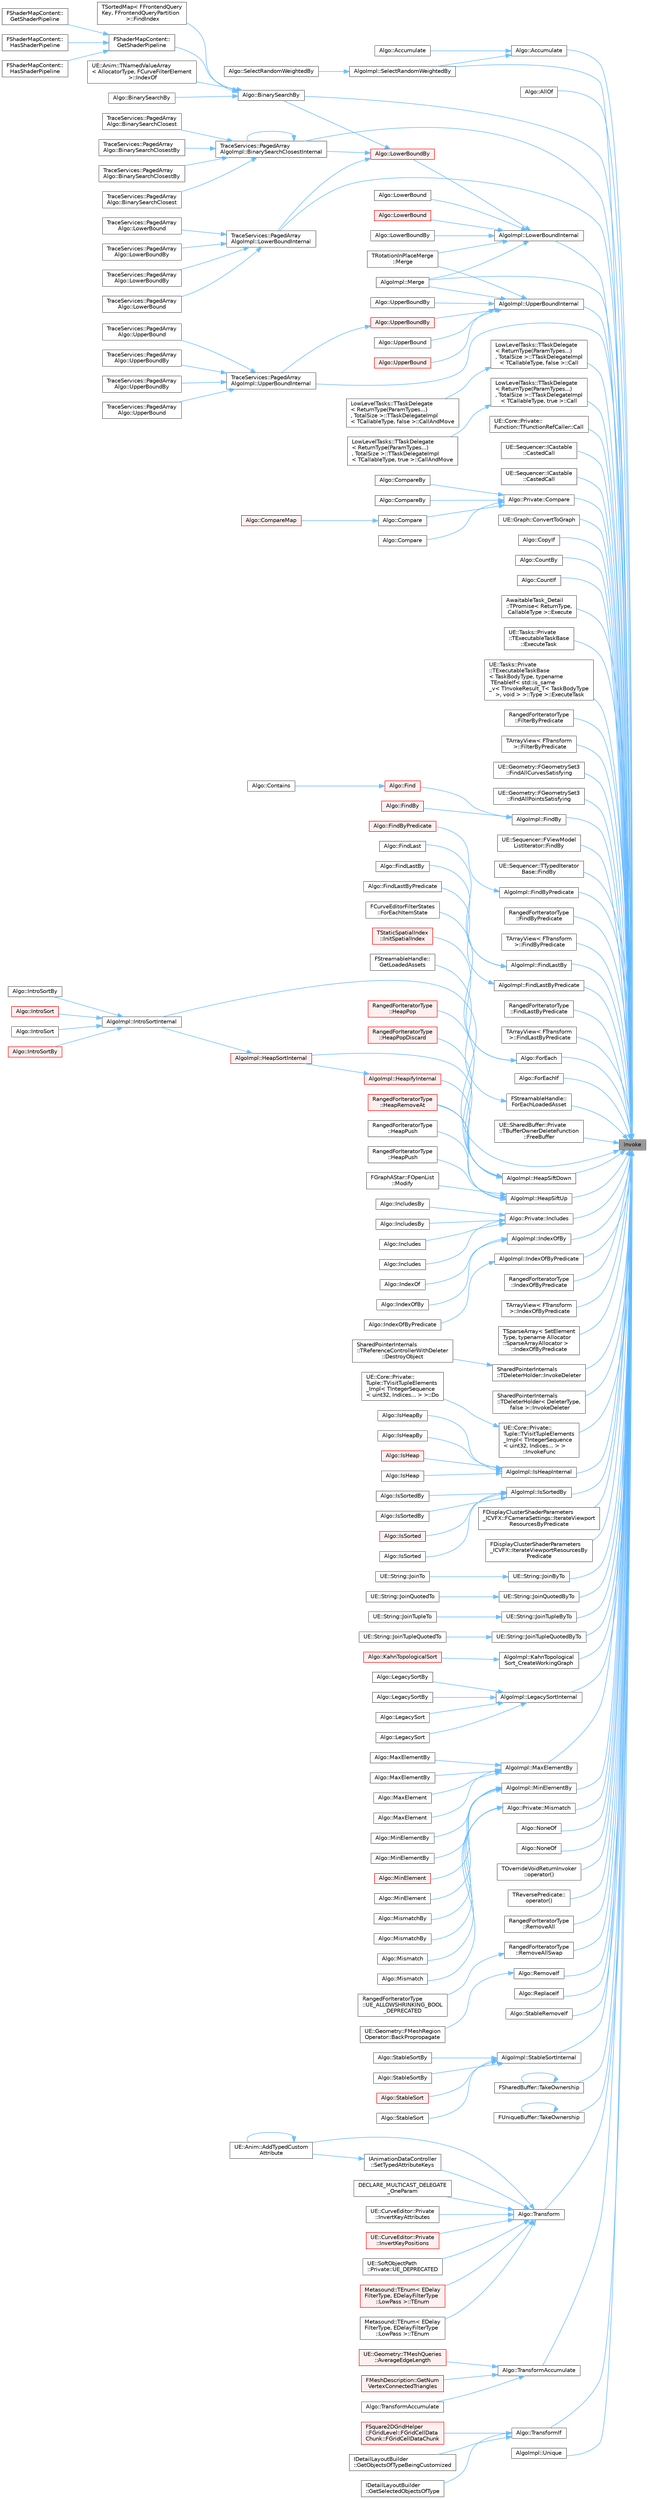 digraph "Invoke"
{
 // INTERACTIVE_SVG=YES
 // LATEX_PDF_SIZE
  bgcolor="transparent";
  edge [fontname=Helvetica,fontsize=10,labelfontname=Helvetica,labelfontsize=10];
  node [fontname=Helvetica,fontsize=10,shape=box,height=0.2,width=0.4];
  rankdir="RL";
  Node1 [id="Node000001",label="Invoke",height=0.2,width=0.4,color="gray40", fillcolor="grey60", style="filled", fontcolor="black",tooltip="Invokes a callable with a set of arguments."];
  Node1 -> Node2 [id="edge1_Node000001_Node000002",dir="back",color="steelblue1",style="solid",tooltip=" "];
  Node2 [id="Node000002",label="Algo::Accumulate",height=0.2,width=0.4,color="grey40", fillcolor="white", style="filled",URL="$db/d33/namespaceAlgo.html#aba7747c878e400042c9bb4a97146b8fc",tooltip="Sums a range by successively applying Op."];
  Node2 -> Node3 [id="edge2_Node000002_Node000003",dir="back",color="steelblue1",style="solid",tooltip=" "];
  Node3 [id="Node000003",label="Algo::Accumulate",height=0.2,width=0.4,color="grey40", fillcolor="white", style="filled",URL="$db/d33/namespaceAlgo.html#afbd6b873ead6124019bed1edae01c422",tooltip="Sums a range."];
  Node2 -> Node4 [id="edge3_Node000002_Node000004",dir="back",color="steelblue1",style="solid",tooltip=" "];
  Node4 [id="Node000004",label="AlgoImpl::SelectRandomWeightedBy",height=0.2,width=0.4,color="grey40", fillcolor="white", style="filled",URL="$db/d64/namespaceAlgoImpl.html#a34ce720cd235ac30ef37145604541f86",tooltip=" "];
  Node4 -> Node5 [id="edge4_Node000004_Node000005",dir="back",color="steelblue1",style="solid",tooltip=" "];
  Node5 [id="Node000005",label="Algo::SelectRandomWeightedBy",height=0.2,width=0.4,color="grey40", fillcolor="white", style="filled",URL="$db/d33/namespaceAlgo.html#a1a86e1a3e2660db7f0d427dc249ecbfb",tooltip="Randomly select an element from a range of elements, weighted by a projection."];
  Node1 -> Node6 [id="edge5_Node000001_Node000006",dir="back",color="steelblue1",style="solid",tooltip=" "];
  Node6 [id="Node000006",label="Algo::AllOf",height=0.2,width=0.4,color="grey40", fillcolor="white", style="filled",URL="$db/d33/namespaceAlgo.html#a3740aa9cfc1eaadeb16c5df07104de7a",tooltip="Checks if every projection of the elements in the range is truthy."];
  Node1 -> Node7 [id="edge6_Node000001_Node000007",dir="back",color="steelblue1",style="solid",tooltip=" "];
  Node7 [id="Node000007",label="Algo::BinarySearchBy",height=0.2,width=0.4,color="grey40", fillcolor="white", style="filled",URL="$db/d33/namespaceAlgo.html#a2b4b579a7270edb17c4deeee671ce3de",tooltip="Returns index to the first found element with projected value matching Value in a range,..."];
  Node7 -> Node8 [id="edge7_Node000007_Node000008",dir="back",color="steelblue1",style="solid",tooltip=" "];
  Node8 [id="Node000008",label="Algo::BinarySearchBy",height=0.2,width=0.4,color="grey40", fillcolor="white", style="filled",URL="$db/d33/namespaceAlgo.html#aff998800975f0841eb161d75450dccb2",tooltip=" "];
  Node7 -> Node9 [id="edge8_Node000007_Node000009",dir="back",color="steelblue1",style="solid",tooltip=" "];
  Node9 [id="Node000009",label="TSortedMap\< FFrontendQuery\lKey, FFrontendQueryPartition\l \>::FindIndex",height=0.2,width=0.4,color="grey40", fillcolor="white", style="filled",URL="$d6/d24/classTSortedMap.html#a2e3498e8b6a6d44db3667ec0ba536e93",tooltip=" "];
  Node7 -> Node10 [id="edge9_Node000007_Node000010",dir="back",color="steelblue1",style="solid",tooltip=" "];
  Node10 [id="Node000010",label="FShaderMapContent::\lGetShaderPipeline",height=0.2,width=0.4,color="grey40", fillcolor="white", style="filled",URL="$db/df8/classFShaderMapContent.html#a1a0517e71ba6fac6d3d425fab335b0c9",tooltip=" "];
  Node10 -> Node11 [id="edge10_Node000010_Node000011",dir="back",color="steelblue1",style="solid",tooltip=" "];
  Node11 [id="Node000011",label="FShaderMapContent::\lGetShaderPipeline",height=0.2,width=0.4,color="grey40", fillcolor="white", style="filled",URL="$db/df8/classFShaderMapContent.html#a0ed2e04336da15752778a2d25fd032cf",tooltip=" "];
  Node10 -> Node12 [id="edge11_Node000010_Node000012",dir="back",color="steelblue1",style="solid",tooltip=" "];
  Node12 [id="Node000012",label="FShaderMapContent::\lHasShaderPipeline",height=0.2,width=0.4,color="grey40", fillcolor="white", style="filled",URL="$db/df8/classFShaderMapContent.html#a39a1af6146a407929e5cf3426489d6fc",tooltip=" "];
  Node10 -> Node13 [id="edge12_Node000010_Node000013",dir="back",color="steelblue1",style="solid",tooltip=" "];
  Node13 [id="Node000013",label="FShaderMapContent::\lHasShaderPipeline",height=0.2,width=0.4,color="grey40", fillcolor="white", style="filled",URL="$db/df8/classFShaderMapContent.html#a1ba8baad65fbce196e9a0efbaaed7791",tooltip=" "];
  Node7 -> Node14 [id="edge13_Node000007_Node000014",dir="back",color="steelblue1",style="solid",tooltip=" "];
  Node14 [id="Node000014",label="UE::Anim::TNamedValueArray\l\< AllocatorType, FCurveFilterElement\l \>::IndexOf",height=0.2,width=0.4,color="grey40", fillcolor="white", style="filled",URL="$d3/d27/structUE_1_1Anim_1_1TNamedValueArray.html#ac89b7fa26857d4f173108f1122c4b839",tooltip=" "];
  Node1 -> Node15 [id="edge14_Node000001_Node000015",dir="back",color="steelblue1",style="solid",tooltip=" "];
  Node15 [id="Node000015",label="TraceServices::PagedArray\lAlgoImpl::BinarySearchClosestInternal",height=0.2,width=0.4,color="grey40", fillcolor="white", style="filled",URL="$da/d92/namespaceTraceServices_1_1PagedArrayAlgoImpl.html#a6e2dfa3c9b4a5dc733b434e65654e85f",tooltip="Performs binary search, resulting in position of the first element with projected value closest to Va..."];
  Node15 -> Node16 [id="edge15_Node000015_Node000016",dir="back",color="steelblue1",style="solid",tooltip=" "];
  Node16 [id="Node000016",label="TraceServices::PagedArray\lAlgo::BinarySearchClosest",height=0.2,width=0.4,color="grey40", fillcolor="white", style="filled",URL="$d4/dd5/namespaceTraceServices_1_1PagedArrayAlgo.html#a82f62f78880a77a9aaf0708c9522de6f",tooltip=" "];
  Node15 -> Node17 [id="edge16_Node000015_Node000017",dir="back",color="steelblue1",style="solid",tooltip=" "];
  Node17 [id="Node000017",label="TraceServices::PagedArray\lAlgo::BinarySearchClosest",height=0.2,width=0.4,color="grey40", fillcolor="white", style="filled",URL="$d4/dd5/namespaceTraceServices_1_1PagedArrayAlgo.html#ad27afc0e63d93ae669c37301a0484a93",tooltip="Performs binary search, resulting in position of the first element closest to Value."];
  Node15 -> Node18 [id="edge17_Node000015_Node000018",dir="back",color="steelblue1",style="solid",tooltip=" "];
  Node18 [id="Node000018",label="TraceServices::PagedArray\lAlgo::BinarySearchClosestBy",height=0.2,width=0.4,color="grey40", fillcolor="white", style="filled",URL="$d4/dd5/namespaceTraceServices_1_1PagedArrayAlgo.html#a5fd847014f5b5c2dcac4aecadf12b703",tooltip=" "];
  Node15 -> Node19 [id="edge18_Node000015_Node000019",dir="back",color="steelblue1",style="solid",tooltip=" "];
  Node19 [id="Node000019",label="TraceServices::PagedArray\lAlgo::BinarySearchClosestBy",height=0.2,width=0.4,color="grey40", fillcolor="white", style="filled",URL="$d4/dd5/namespaceTraceServices_1_1PagedArrayAlgo.html#acf3d792ea93434cbb2c05db2bbeddac4",tooltip="Performs binary search, resulting in position of the first element with projected value closest to Va..."];
  Node15 -> Node15 [id="edge19_Node000015_Node000015",dir="back",color="steelblue1",style="solid",tooltip=" "];
  Node1 -> Node20 [id="edge20_Node000001_Node000020",dir="back",color="steelblue1",style="solid",tooltip=" "];
  Node20 [id="Node000020",label="LowLevelTasks::TTaskDelegate\l\< ReturnType(ParamTypes...)\l, TotalSize \>::TTaskDelegateImpl\l\< TCallableType, false \>::Call",height=0.2,width=0.4,color="grey40", fillcolor="white", style="filled",URL="$d0/da6/structLowLevelTasks_1_1TTaskDelegate_3_01ReturnType_07ParamTypes_8_8_8_08_00_01TotalSize_01_4_1_dccb8c39fbf97ed05862ece8df018c4f.html#ad9826981de4167a1b0a97b3e520f205a",tooltip=" "];
  Node20 -> Node21 [id="edge21_Node000020_Node000021",dir="back",color="steelblue1",style="solid",tooltip=" "];
  Node21 [id="Node000021",label="LowLevelTasks::TTaskDelegate\l\< ReturnType(ParamTypes...)\l, TotalSize \>::TTaskDelegateImpl\l\< TCallableType, false \>::CallAndMove",height=0.2,width=0.4,color="grey40", fillcolor="white", style="filled",URL="$d0/da6/structLowLevelTasks_1_1TTaskDelegate_3_01ReturnType_07ParamTypes_8_8_8_08_00_01TotalSize_01_4_1_dccb8c39fbf97ed05862ece8df018c4f.html#a5874e1b6f639ac9a7ee1650cee9a4bcd",tooltip=" "];
  Node1 -> Node22 [id="edge22_Node000001_Node000022",dir="back",color="steelblue1",style="solid",tooltip=" "];
  Node22 [id="Node000022",label="LowLevelTasks::TTaskDelegate\l\< ReturnType(ParamTypes...)\l, TotalSize \>::TTaskDelegateImpl\l\< TCallableType, true \>::Call",height=0.2,width=0.4,color="grey40", fillcolor="white", style="filled",URL="$df/d95/structLowLevelTasks_1_1TTaskDelegate_3_01ReturnType_07ParamTypes_8_8_8_08_00_01TotalSize_01_4_1_ebfca0ca727d882be72a3faf47657acc.html#ab3e5fcaa2a4754bceeb059004a109f49",tooltip=" "];
  Node22 -> Node23 [id="edge23_Node000022_Node000023",dir="back",color="steelblue1",style="solid",tooltip=" "];
  Node23 [id="Node000023",label="LowLevelTasks::TTaskDelegate\l\< ReturnType(ParamTypes...)\l, TotalSize \>::TTaskDelegateImpl\l\< TCallableType, true \>::CallAndMove",height=0.2,width=0.4,color="grey40", fillcolor="white", style="filled",URL="$df/d95/structLowLevelTasks_1_1TTaskDelegate_3_01ReturnType_07ParamTypes_8_8_8_08_00_01TotalSize_01_4_1_ebfca0ca727d882be72a3faf47657acc.html#afe01465e2a2eb016e3564ad138622137",tooltip=" "];
  Node1 -> Node24 [id="edge24_Node000001_Node000024",dir="back",color="steelblue1",style="solid",tooltip=" "];
  Node24 [id="Node000024",label="UE::Core::Private::\lFunction::TFunctionRefCaller::Call",height=0.2,width=0.4,color="grey40", fillcolor="white", style="filled",URL="$df/d3f/structUE_1_1Core_1_1Private_1_1Function_1_1TFunctionRefCaller.html#afdb9d682ca33b0f1bdba7281a0a03480",tooltip=" "];
  Node1 -> Node25 [id="edge25_Node000001_Node000025",dir="back",color="steelblue1",style="solid",tooltip=" "];
  Node25 [id="Node000025",label="UE::Sequencer::ICastable\l::CastedCall",height=0.2,width=0.4,color="grey40", fillcolor="white", style="filled",URL="$d4/dd7/classUE_1_1Sequencer_1_1ICastable.html#af9d2b07c9e6761183d938371b8ed3b60",tooltip=" "];
  Node1 -> Node26 [id="edge26_Node000001_Node000026",dir="back",color="steelblue1",style="solid",tooltip=" "];
  Node26 [id="Node000026",label="UE::Sequencer::ICastable\l::CastedCall",height=0.2,width=0.4,color="grey40", fillcolor="white", style="filled",URL="$d4/dd7/classUE_1_1Sequencer_1_1ICastable.html#ac5c299997a735e5685591046746338e0",tooltip=" "];
  Node1 -> Node27 [id="edge27_Node000001_Node000027",dir="back",color="steelblue1",style="solid",tooltip=" "];
  Node27 [id="Node000027",label="Algo::Private::Compare",height=0.2,width=0.4,color="grey40", fillcolor="white", style="filled",URL="$d2/db9/namespaceAlgo_1_1Private.html#a9c294c2b9f3bf7cfc134ec82fc1f0098",tooltip=" "];
  Node27 -> Node28 [id="edge28_Node000027_Node000028",dir="back",color="steelblue1",style="solid",tooltip=" "];
  Node28 [id="Node000028",label="Algo::Compare",height=0.2,width=0.4,color="grey40", fillcolor="white", style="filled",URL="$db/d33/namespaceAlgo.html#a9b71b9ac946ddb4f82e2a53c18a50465",tooltip="Compares two contiguous containers using operator== to compare pairs of elements."];
  Node28 -> Node29 [id="edge29_Node000028_Node000029",dir="back",color="steelblue1",style="solid",tooltip=" "];
  Node29 [id="Node000029",label="Algo::CompareMap",height=0.2,width=0.4,color="red", fillcolor="#FFF0F0", style="filled",URL="$db/d33/namespaceAlgo.html#a041e6cd8a91576de58bcd53713a04649",tooltip="Compares two unique-key maps (e.g."];
  Node27 -> Node32 [id="edge30_Node000027_Node000032",dir="back",color="steelblue1",style="solid",tooltip=" "];
  Node32 [id="Node000032",label="Algo::Compare",height=0.2,width=0.4,color="grey40", fillcolor="white", style="filled",URL="$db/d33/namespaceAlgo.html#aa2c335bc817369ba5650dfea490eff76",tooltip="Compares two contiguous containers using a predicate to compare pairs of elements."];
  Node27 -> Node33 [id="edge31_Node000027_Node000033",dir="back",color="steelblue1",style="solid",tooltip=" "];
  Node33 [id="Node000033",label="Algo::CompareBy",height=0.2,width=0.4,color="grey40", fillcolor="white", style="filled",URL="$db/d33/namespaceAlgo.html#a0a90c40d301f32c113200d433fcc8254",tooltip="Compares two contiguous containers using operator== to compare pairs of projected elements."];
  Node27 -> Node34 [id="edge32_Node000027_Node000034",dir="back",color="steelblue1",style="solid",tooltip=" "];
  Node34 [id="Node000034",label="Algo::CompareBy",height=0.2,width=0.4,color="grey40", fillcolor="white", style="filled",URL="$db/d33/namespaceAlgo.html#a1e2d58071486d61639cdbd71612885c3",tooltip="Compares two contiguous containers using a predicate to compare pairs of projected elements."];
  Node1 -> Node35 [id="edge33_Node000001_Node000035",dir="back",color="steelblue1",style="solid",tooltip=" "];
  Node35 [id="Node000035",label="UE::Graph::ConvertToGraph",height=0.2,width=0.4,color="grey40", fillcolor="white", style="filled",URL="$d3/d33/namespaceUE_1_1Graph.html#aa5c899f112dccf29af8f5200170f4661",tooltip="Convert an array of Keys and a function that returns the directed edges from each Key into the Normal..."];
  Node1 -> Node36 [id="edge34_Node000001_Node000036",dir="back",color="steelblue1",style="solid",tooltip=" "];
  Node36 [id="Node000036",label="Algo::CopyIf",height=0.2,width=0.4,color="grey40", fillcolor="white", style="filled",URL="$db/d33/namespaceAlgo.html#a5ede17d3e5f3546dde27be2b9d67f197",tooltip="Conditionally copies a range into a container."];
  Node1 -> Node37 [id="edge35_Node000001_Node000037",dir="back",color="steelblue1",style="solid",tooltip=" "];
  Node37 [id="Node000037",label="Algo::CountBy",height=0.2,width=0.4,color="grey40", fillcolor="white", style="filled",URL="$db/d33/namespaceAlgo.html#a0041b718fb9e7685b001777e86fd812c",tooltip="Counts elements of a range whose projection equals the supplied value."];
  Node1 -> Node38 [id="edge36_Node000001_Node000038",dir="back",color="steelblue1",style="solid",tooltip=" "];
  Node38 [id="Node000038",label="Algo::CountIf",height=0.2,width=0.4,color="grey40", fillcolor="white", style="filled",URL="$db/d33/namespaceAlgo.html#ac4e301629e69648c684d6a8b5cebb5a5",tooltip="Counts elements of a range that match a given predicate."];
  Node1 -> Node39 [id="edge37_Node000001_Node000039",dir="back",color="steelblue1",style="solid",tooltip=" "];
  Node39 [id="Node000039",label="AwaitableTask_Detail\l::TPromise\< ReturnType,\l CallableType \>::Execute",height=0.2,width=0.4,color="grey40", fillcolor="white", style="filled",URL="$d2/d05/classAwaitableTask__Detail_1_1TPromise.html#a188353842b08a63ecab894dc8db15ed4",tooltip=" "];
  Node1 -> Node40 [id="edge38_Node000001_Node000040",dir="back",color="steelblue1",style="solid",tooltip=" "];
  Node40 [id="Node000040",label="UE::Tasks::Private\l::TExecutableTaskBase\l::ExecuteTask",height=0.2,width=0.4,color="grey40", fillcolor="white", style="filled",URL="$da/d2d/classUE_1_1Tasks_1_1Private_1_1TExecutableTaskBase.html#a322bf1e5c5774aa48ff499d0f58254e1",tooltip=" "];
  Node1 -> Node41 [id="edge39_Node000001_Node000041",dir="back",color="steelblue1",style="solid",tooltip=" "];
  Node41 [id="Node000041",label="UE::Tasks::Private\l::TExecutableTaskBase\l\< TaskBodyType, typename\l TEnableIf\< std::is_same\l_v\< TInvokeResult_T\< TaskBodyType\l \>, void \> \>::Type \>::ExecuteTask",height=0.2,width=0.4,color="grey40", fillcolor="white", style="filled",URL="$dc/d2a/classUE_1_1Tasks_1_1Private_1_1TExecutableTaskBase_3_01TaskBodyType_00_01typename_01TEnableIf_3_1189309dbd9979666951ddb6d0840283.html#aca272f196f5717ed4a85175b5c27b79c",tooltip=" "];
  Node1 -> Node42 [id="edge40_Node000001_Node000042",dir="back",color="steelblue1",style="solid",tooltip=" "];
  Node42 [id="Node000042",label="RangedForIteratorType\l::FilterByPredicate",height=0.2,width=0.4,color="grey40", fillcolor="white", style="filled",URL="$d4/d52/classTArray.html#a92113ff5e5b184b4e98a9906d6c4cfb1",tooltip=" "];
  Node1 -> Node43 [id="edge41_Node000001_Node000043",dir="back",color="steelblue1",style="solid",tooltip=" "];
  Node43 [id="Node000043",label="TArrayView\< FTransform\l \>::FilterByPredicate",height=0.2,width=0.4,color="grey40", fillcolor="white", style="filled",URL="$db/d13/classTArrayView.html#a919f11b3fcbc75241faa38632d526c05",tooltip=" "];
  Node1 -> Node44 [id="edge42_Node000001_Node000044",dir="back",color="steelblue1",style="solid",tooltip=" "];
  Node44 [id="Node000044",label="UE::Geometry::FGeometrySet3\l::FindAllCurvesSatisfying",height=0.2,width=0.4,color="grey40", fillcolor="white", style="filled",URL="$db/d1d/classUE_1_1Geometry_1_1FGeometrySet3.html#a2b5258a009b6d067ff1b9f3f6bdb787f",tooltip="Fills CurveIDsOut with IDs of curves that satisfy the given predicate."];
  Node1 -> Node45 [id="edge43_Node000001_Node000045",dir="back",color="steelblue1",style="solid",tooltip=" "];
  Node45 [id="Node000045",label="UE::Geometry::FGeometrySet3\l::FindAllPointsSatisfying",height=0.2,width=0.4,color="grey40", fillcolor="white", style="filled",URL="$db/d1d/classUE_1_1Geometry_1_1FGeometrySet3.html#ae2d7d79898509a318ec692e65dca4657",tooltip="Fills PointIDsOut with point IDs of points that satisfy the given predicate."];
  Node1 -> Node46 [id="edge44_Node000001_Node000046",dir="back",color="steelblue1",style="solid",tooltip=" "];
  Node46 [id="Node000046",label="AlgoImpl::FindBy",height=0.2,width=0.4,color="grey40", fillcolor="white", style="filled",URL="$db/d64/namespaceAlgoImpl.html#a19027fc1b3a8b43c2df49cffb4594db2",tooltip=" "];
  Node46 -> Node47 [id="edge45_Node000046_Node000047",dir="back",color="steelblue1",style="solid",tooltip=" "];
  Node47 [id="Node000047",label="Algo::Find",height=0.2,width=0.4,color="red", fillcolor="#FFF0F0", style="filled",URL="$db/d33/namespaceAlgo.html#aee775e30938bd3fec60683fe7d7dcb57",tooltip="Returns a pointer to the first element in the range which is equal to the given value."];
  Node47 -> Node48 [id="edge46_Node000047_Node000048",dir="back",color="steelblue1",style="solid",tooltip=" "];
  Node48 [id="Node000048",label="Algo::Contains",height=0.2,width=0.4,color="grey40", fillcolor="white", style="filled",URL="$db/d33/namespaceAlgo.html#ab776bcb38619c93497e230c5cae82047",tooltip="Checks if the value exists in the range."];
  Node46 -> Node50 [id="edge47_Node000046_Node000050",dir="back",color="steelblue1",style="solid",tooltip=" "];
  Node50 [id="Node000050",label="Algo::FindBy",height=0.2,width=0.4,color="red", fillcolor="#FFF0F0", style="filled",URL="$db/d33/namespaceAlgo.html#ae170b0e16a3d0714f69b6b1cb6321871",tooltip="Returns a pointer to the first element in the range whose projection is equal to the given value."];
  Node1 -> Node54 [id="edge48_Node000001_Node000054",dir="back",color="steelblue1",style="solid",tooltip=" "];
  Node54 [id="Node000054",label="UE::Sequencer::FViewModel\lListIterator::FindBy",height=0.2,width=0.4,color="grey40", fillcolor="white", style="filled",URL="$d0/d69/structUE_1_1Sequencer_1_1FViewModelListIterator.html#a82ff6e1f4ae941d504a4dbcfdd2d214d",tooltip="Linearly search through this iterator to find a predicate using a projection For example,..."];
  Node1 -> Node55 [id="edge49_Node000001_Node000055",dir="back",color="steelblue1",style="solid",tooltip=" "];
  Node55 [id="Node000055",label="UE::Sequencer::TTypedIterator\lBase::FindBy",height=0.2,width=0.4,color="grey40", fillcolor="white", style="filled",URL="$d1/d36/structUE_1_1Sequencer_1_1TTypedIteratorBase.html#aa3af22851ab70150e7cb46a603de6c0e",tooltip="Linearly search through this iterator to find a predicate using a projection For example: UMovieScene..."];
  Node1 -> Node56 [id="edge50_Node000001_Node000056",dir="back",color="steelblue1",style="solid",tooltip=" "];
  Node56 [id="Node000056",label="AlgoImpl::FindByPredicate",height=0.2,width=0.4,color="grey40", fillcolor="white", style="filled",URL="$db/d64/namespaceAlgoImpl.html#a1f73320d4cb5fc8291b544786e1c5a9f",tooltip=" "];
  Node56 -> Node57 [id="edge51_Node000056_Node000057",dir="back",color="steelblue1",style="solid",tooltip=" "];
  Node57 [id="Node000057",label="Algo::FindByPredicate",height=0.2,width=0.4,color="red", fillcolor="#FFF0F0", style="filled",URL="$db/d33/namespaceAlgo.html#ab9cade1873e50b5687bd6a5b98481773",tooltip="Returns a pointer to the first element in the range which matches the predicate."];
  Node1 -> Node73 [id="edge52_Node000001_Node000073",dir="back",color="steelblue1",style="solid",tooltip=" "];
  Node73 [id="Node000073",label="RangedForIteratorType\l::FindByPredicate",height=0.2,width=0.4,color="grey40", fillcolor="white", style="filled",URL="$d4/d52/classTArray.html#a0d201262462697b062aef820311b496d",tooltip=" "];
  Node1 -> Node74 [id="edge53_Node000001_Node000074",dir="back",color="steelblue1",style="solid",tooltip=" "];
  Node74 [id="Node000074",label="TArrayView\< FTransform\l \>::FindByPredicate",height=0.2,width=0.4,color="grey40", fillcolor="white", style="filled",URL="$db/d13/classTArrayView.html#a972d223c42158f5f19e21c77356d8c36",tooltip=" "];
  Node1 -> Node75 [id="edge54_Node000001_Node000075",dir="back",color="steelblue1",style="solid",tooltip=" "];
  Node75 [id="Node000075",label="AlgoImpl::FindLastBy",height=0.2,width=0.4,color="grey40", fillcolor="white", style="filled",URL="$db/d64/namespaceAlgoImpl.html#a4a8855d68e620c9a8f9c34e1d92f0ed2",tooltip=" "];
  Node75 -> Node76 [id="edge55_Node000075_Node000076",dir="back",color="steelblue1",style="solid",tooltip=" "];
  Node76 [id="Node000076",label="Algo::FindLast",height=0.2,width=0.4,color="grey40", fillcolor="white", style="filled",URL="$db/d33/namespaceAlgo.html#a5ef66de94d675b3a611fbc19c9a5ce74",tooltip="Returns a pointer to the last element in the range which is equal to the given value."];
  Node75 -> Node77 [id="edge56_Node000075_Node000077",dir="back",color="steelblue1",style="solid",tooltip=" "];
  Node77 [id="Node000077",label="Algo::FindLastBy",height=0.2,width=0.4,color="grey40", fillcolor="white", style="filled",URL="$db/d33/namespaceAlgo.html#afc742f67d83c4ab2f02c178787e5395d",tooltip="Returns a pointer to the last element in the range whose projection is equal to the given value."];
  Node1 -> Node78 [id="edge57_Node000001_Node000078",dir="back",color="steelblue1",style="solid",tooltip=" "];
  Node78 [id="Node000078",label="AlgoImpl::FindLastByPredicate",height=0.2,width=0.4,color="grey40", fillcolor="white", style="filled",URL="$db/d64/namespaceAlgoImpl.html#af342afde211516d34b9a18259340a9fa",tooltip=" "];
  Node78 -> Node79 [id="edge58_Node000078_Node000079",dir="back",color="steelblue1",style="solid",tooltip=" "];
  Node79 [id="Node000079",label="Algo::FindLastByPredicate",height=0.2,width=0.4,color="grey40", fillcolor="white", style="filled",URL="$db/d33/namespaceAlgo.html#a4a5a16a7516adff87cd7a56e2dac4c5a",tooltip="Returns a pointer to the last element in the range which matches the predicate."];
  Node1 -> Node80 [id="edge59_Node000001_Node000080",dir="back",color="steelblue1",style="solid",tooltip=" "];
  Node80 [id="Node000080",label="RangedForIteratorType\l::FindLastByPredicate",height=0.2,width=0.4,color="grey40", fillcolor="white", style="filled",URL="$d4/d52/classTArray.html#a7b82e6de49c85e8d7aafe0c33e0259db",tooltip=" "];
  Node1 -> Node81 [id="edge60_Node000001_Node000081",dir="back",color="steelblue1",style="solid",tooltip=" "];
  Node81 [id="Node000081",label="TArrayView\< FTransform\l \>::FindLastByPredicate",height=0.2,width=0.4,color="grey40", fillcolor="white", style="filled",URL="$db/d13/classTArrayView.html#a889daeab677f1a16be6c0ef640aa4b8b",tooltip=" "];
  Node1 -> Node82 [id="edge61_Node000001_Node000082",dir="back",color="steelblue1",style="solid",tooltip=" "];
  Node82 [id="Node000082",label="Algo::ForEach",height=0.2,width=0.4,color="grey40", fillcolor="white", style="filled",URL="$db/d33/namespaceAlgo.html#a9bb5835ffd9874906516313ad14d424a",tooltip="Invokes a callable to each element in a range."];
  Node82 -> Node83 [id="edge62_Node000082_Node000083",dir="back",color="steelblue1",style="solid",tooltip=" "];
  Node83 [id="Node000083",label="FCurveEditorFilterStates\l::ForEachItemState",height=0.2,width=0.4,color="grey40", fillcolor="white", style="filled",URL="$da/d67/structFCurveEditorFilterStates.html#aacd2d183a423d0879f7358e96c5f7300",tooltip=" "];
  Node82 -> Node84 [id="edge63_Node000082_Node000084",dir="back",color="steelblue1",style="solid",tooltip=" "];
  Node84 [id="Node000084",label="TStaticSpatialIndex\l::InitSpatialIndex",height=0.2,width=0.4,color="red", fillcolor="#FFF0F0", style="filled",URL="$dc/dcc/classTStaticSpatialIndex.html#a94c5ed0a7cd7caa825f22a5697e5b8cd",tooltip=" "];
  Node1 -> Node87 [id="edge64_Node000001_Node000087",dir="back",color="steelblue1",style="solid",tooltip=" "];
  Node87 [id="Node000087",label="Algo::ForEachIf",height=0.2,width=0.4,color="grey40", fillcolor="white", style="filled",URL="$db/d33/namespaceAlgo.html#aba3ee0492f4bf57c6ecde063e7e399e3",tooltip="Conditionally invokes a callable to each element in a range."];
  Node1 -> Node88 [id="edge65_Node000001_Node000088",dir="back",color="steelblue1",style="solid",tooltip=" "];
  Node88 [id="Node000088",label="FStreamableHandle::\lForEachLoadedAsset",height=0.2,width=0.4,color="grey40", fillcolor="white", style="filled",URL="$df/d25/structFStreamableHandle.html#ac4557b01845d6230a44ad4a716e2172c",tooltip="Invokes a callable for each loaded asset if load has succeeded."];
  Node88 -> Node89 [id="edge66_Node000088_Node000089",dir="back",color="steelblue1",style="solid",tooltip=" "];
  Node89 [id="Node000089",label="FStreamableHandle::\lGetLoadedAssets",height=0.2,width=0.4,color="grey40", fillcolor="white", style="filled",URL="$df/d25/structFStreamableHandle.html#a18b8e2a82693a970aedbe767d15c504f",tooltip="Templated version of above."];
  Node1 -> Node90 [id="edge67_Node000001_Node000090",dir="back",color="steelblue1",style="solid",tooltip=" "];
  Node90 [id="Node000090",label="UE::SharedBuffer::Private\l::TBufferOwnerDeleteFunction\l::FreeBuffer",height=0.2,width=0.4,color="grey40", fillcolor="white", style="filled",URL="$d1/d7c/classUE_1_1SharedBuffer_1_1Private_1_1TBufferOwnerDeleteFunction.html#a57a7009e5dc6897397daf58fe0adbf28",tooltip="Free the buffer and any associated resources."];
  Node1 -> Node91 [id="edge68_Node000001_Node000091",dir="back",color="steelblue1",style="solid",tooltip=" "];
  Node91 [id="Node000091",label="AlgoImpl::HeapSiftDown",height=0.2,width=0.4,color="grey40", fillcolor="white", style="filled",URL="$db/d64/namespaceAlgoImpl.html#a6bf0cdc3ca5b35c9c9e7fecf1b21a172",tooltip="Fixes a possible violation of order property between node at Index and a child."];
  Node91 -> Node92 [id="edge69_Node000091_Node000092",dir="back",color="steelblue1",style="solid",tooltip=" "];
  Node92 [id="Node000092",label="AlgoImpl::HeapifyInternal",height=0.2,width=0.4,color="red", fillcolor="#FFF0F0", style="filled",URL="$db/d64/namespaceAlgoImpl.html#a960c5a72540b4f45e04d44506a84ae96",tooltip="Builds an implicit min-heap from a range of elements."];
  Node92 -> Node98 [id="edge70_Node000092_Node000098",dir="back",color="steelblue1",style="solid",tooltip=" "];
  Node98 [id="Node000098",label="AlgoImpl::HeapSortInternal",height=0.2,width=0.4,color="red", fillcolor="#FFF0F0", style="filled",URL="$db/d64/namespaceAlgoImpl.html#a1d24992f3a40bf59b873d3bdc393f000",tooltip="Performs heap sort on the elements."];
  Node98 -> Node104 [id="edge71_Node000098_Node000104",dir="back",color="steelblue1",style="solid",tooltip=" "];
  Node104 [id="Node000104",label="AlgoImpl::IntroSortInternal",height=0.2,width=0.4,color="grey40", fillcolor="white", style="filled",URL="$db/d64/namespaceAlgoImpl.html#a37a7c4165e1e25bf8c45acab3742c8a8",tooltip="Implementation of an introspective sort."];
  Node104 -> Node105 [id="edge72_Node000104_Node000105",dir="back",color="steelblue1",style="solid",tooltip=" "];
  Node105 [id="Node000105",label="Algo::IntroSort",height=0.2,width=0.4,color="red", fillcolor="#FFF0F0", style="filled",URL="$db/d33/namespaceAlgo.html#a27aaa838c8983478b9802e6c6f85c6f4",tooltip="Sort a range of elements using its operator<."];
  Node104 -> Node134 [id="edge73_Node000104_Node000134",dir="back",color="steelblue1",style="solid",tooltip=" "];
  Node134 [id="Node000134",label="Algo::IntroSort",height=0.2,width=0.4,color="grey40", fillcolor="white", style="filled",URL="$db/d33/namespaceAlgo.html#a905db3a41872ae98ec813cb819a3a210",tooltip="Sort a range of elements using a user-defined predicate class."];
  Node104 -> Node135 [id="edge74_Node000104_Node000135",dir="back",color="steelblue1",style="solid",tooltip=" "];
  Node135 [id="Node000135",label="Algo::IntroSortBy",height=0.2,width=0.4,color="red", fillcolor="#FFF0F0", style="filled",URL="$db/d33/namespaceAlgo.html#a6eeb11f313797fe5245bd326870c9a36",tooltip="Sort a range of elements by a projection using the projection's operator<."];
  Node104 -> Node141 [id="edge75_Node000104_Node000141",dir="back",color="steelblue1",style="solid",tooltip=" "];
  Node141 [id="Node000141",label="Algo::IntroSortBy",height=0.2,width=0.4,color="grey40", fillcolor="white", style="filled",URL="$db/d33/namespaceAlgo.html#ac84f85fbf92e684cef727fea89e31f51",tooltip="Sort a range of elements by a projection using a user-defined predicate class."];
  Node91 -> Node142 [id="edge76_Node000091_Node000142",dir="back",color="steelblue1",style="solid",tooltip=" "];
  Node142 [id="Node000142",label="RangedForIteratorType\l::HeapPop",height=0.2,width=0.4,color="red", fillcolor="#FFF0F0", style="filled",URL="$d4/d52/classTArray.html#ac828ae3bc655caef45879d58f1ebd58d",tooltip=" "];
  Node91 -> Node144 [id="edge77_Node000091_Node000144",dir="back",color="steelblue1",style="solid",tooltip=" "];
  Node144 [id="Node000144",label="RangedForIteratorType\l::HeapPopDiscard",height=0.2,width=0.4,color="red", fillcolor="#FFF0F0", style="filled",URL="$d4/d52/classTArray.html#a251e23a7df42ba6a15bef79ddaa37188",tooltip=" "];
  Node91 -> Node147 [id="edge78_Node000091_Node000147",dir="back",color="steelblue1",style="solid",tooltip=" "];
  Node147 [id="Node000147",label="RangedForIteratorType\l::HeapRemoveAt",height=0.2,width=0.4,color="red", fillcolor="#FFF0F0", style="filled",URL="$d4/d52/classTArray.html#a03241fc1629fc60c80c6ad90c5e267a3",tooltip=" "];
  Node91 -> Node98 [id="edge79_Node000091_Node000098",dir="back",color="steelblue1",style="solid",tooltip=" "];
  Node1 -> Node150 [id="edge80_Node000001_Node000150",dir="back",color="steelblue1",style="solid",tooltip=" "];
  Node150 [id="Node000150",label="AlgoImpl::HeapSiftUp",height=0.2,width=0.4,color="grey40", fillcolor="white", style="filled",URL="$db/d64/namespaceAlgoImpl.html#a7c49c6f68b45985f484a9676738e3647",tooltip="Fixes a possible violation of order property between node at NodeIndex and a parent."];
  Node150 -> Node151 [id="edge81_Node000150_Node000151",dir="back",color="steelblue1",style="solid",tooltip=" "];
  Node151 [id="Node000151",label="RangedForIteratorType\l::HeapPush",height=0.2,width=0.4,color="grey40", fillcolor="white", style="filled",URL="$d4/d52/classTArray.html#aed743021035b4e34ea80b157c1478fb7",tooltip=" "];
  Node150 -> Node152 [id="edge82_Node000150_Node000152",dir="back",color="steelblue1",style="solid",tooltip=" "];
  Node152 [id="Node000152",label="RangedForIteratorType\l::HeapPush",height=0.2,width=0.4,color="grey40", fillcolor="white", style="filled",URL="$d4/d52/classTArray.html#a3680e1b85734fb4c979dba8c01c24fd8",tooltip=" "];
  Node150 -> Node147 [id="edge83_Node000150_Node000147",dir="back",color="steelblue1",style="solid",tooltip=" "];
  Node150 -> Node153 [id="edge84_Node000150_Node000153",dir="back",color="steelblue1",style="solid",tooltip=" "];
  Node153 [id="Node000153",label="FGraphAStar::FOpenList\l::Modify",height=0.2,width=0.4,color="grey40", fillcolor="white", style="filled",URL="$d0/dfc/structFGraphAStar_1_1FOpenList.html#ad4d6f922c897c2eeffdfb77227590af6",tooltip=" "];
  Node1 -> Node154 [id="edge85_Node000001_Node000154",dir="back",color="steelblue1",style="solid",tooltip=" "];
  Node154 [id="Node000154",label="Algo::Private::Includes",height=0.2,width=0.4,color="grey40", fillcolor="white", style="filled",URL="$d2/db9/namespaceAlgo_1_1Private.html#a2d3105ebe12902df6b6ac2bd05f409d0",tooltip=" "];
  Node154 -> Node155 [id="edge86_Node000154_Node000155",dir="back",color="steelblue1",style="solid",tooltip=" "];
  Node155 [id="Node000155",label="Algo::Includes",height=0.2,width=0.4,color="grey40", fillcolor="white", style="filled",URL="$db/d33/namespaceAlgo.html#adeb7560fb2406bbc2ea3ec796ff9e689",tooltip="Checks if one sorted contiguous container is a subsequence of another sorted contiguous container by ..."];
  Node154 -> Node156 [id="edge87_Node000154_Node000156",dir="back",color="steelblue1",style="solid",tooltip=" "];
  Node156 [id="Node000156",label="Algo::Includes",height=0.2,width=0.4,color="grey40", fillcolor="white", style="filled",URL="$db/d33/namespaceAlgo.html#a51d63ff8a3b3cfcb80ff592d46443181",tooltip="Checks if one sorted contiguous container is a subsequence of another sorted contiguous container by ..."];
  Node154 -> Node157 [id="edge88_Node000154_Node000157",dir="back",color="steelblue1",style="solid",tooltip=" "];
  Node157 [id="Node000157",label="Algo::IncludesBy",height=0.2,width=0.4,color="grey40", fillcolor="white", style="filled",URL="$db/d33/namespaceAlgo.html#a9651a46803afd06e163b3143004276e6",tooltip="Checks if one sorted contiguous container is a subsequence of another sorted contiguous container by ..."];
  Node154 -> Node158 [id="edge89_Node000154_Node000158",dir="back",color="steelblue1",style="solid",tooltip=" "];
  Node158 [id="Node000158",label="Algo::IncludesBy",height=0.2,width=0.4,color="grey40", fillcolor="white", style="filled",URL="$db/d33/namespaceAlgo.html#a7a7fe293f8f519993077355b06b02e25",tooltip="Checks if one sorted contiguous container is a subsequence of another sorted contiguous container by ..."];
  Node1 -> Node159 [id="edge90_Node000001_Node000159",dir="back",color="steelblue1",style="solid",tooltip=" "];
  Node159 [id="Node000159",label="AlgoImpl::IndexOfBy",height=0.2,width=0.4,color="grey40", fillcolor="white", style="filled",URL="$db/d64/namespaceAlgoImpl.html#a4faad64667ab7e647166a172fd15ed91",tooltip=" "];
  Node159 -> Node160 [id="edge91_Node000159_Node000160",dir="back",color="steelblue1",style="solid",tooltip=" "];
  Node160 [id="Node000160",label="Algo::IndexOf",height=0.2,width=0.4,color="grey40", fillcolor="white", style="filled",URL="$db/d33/namespaceAlgo.html#a8fbf553e8776d46305fce5c9f2a1a7dc",tooltip="Returns the index of the first element in the range which is equal to the given value."];
  Node159 -> Node161 [id="edge92_Node000159_Node000161",dir="back",color="steelblue1",style="solid",tooltip=" "];
  Node161 [id="Node000161",label="Algo::IndexOfBy",height=0.2,width=0.4,color="grey40", fillcolor="white", style="filled",URL="$db/d33/namespaceAlgo.html#a4dc7aad7d901b9c7981d98400013102d",tooltip="Returns the index of the first element in the range whose projection is equal to the given value."];
  Node1 -> Node162 [id="edge93_Node000001_Node000162",dir="back",color="steelblue1",style="solid",tooltip=" "];
  Node162 [id="Node000162",label="AlgoImpl::IndexOfByPredicate",height=0.2,width=0.4,color="grey40", fillcolor="white", style="filled",URL="$db/d64/namespaceAlgoImpl.html#a790f9712e739ee6afe12841b290f65ad",tooltip=" "];
  Node162 -> Node163 [id="edge94_Node000162_Node000163",dir="back",color="steelblue1",style="solid",tooltip=" "];
  Node163 [id="Node000163",label="Algo::IndexOfByPredicate",height=0.2,width=0.4,color="grey40", fillcolor="white", style="filled",URL="$db/d33/namespaceAlgo.html#a31fbced009f448d63a05ea06139fdc59",tooltip="Returns the index of the first element in the range which matches the predicate."];
  Node1 -> Node164 [id="edge95_Node000001_Node000164",dir="back",color="steelblue1",style="solid",tooltip=" "];
  Node164 [id="Node000164",label="RangedForIteratorType\l::IndexOfByPredicate",height=0.2,width=0.4,color="grey40", fillcolor="white", style="filled",URL="$d4/d52/classTArray.html#aaa448a6ec242e1dc4ca9e38c0ba1a400",tooltip=" "];
  Node1 -> Node165 [id="edge96_Node000001_Node000165",dir="back",color="steelblue1",style="solid",tooltip=" "];
  Node165 [id="Node000165",label="TArrayView\< FTransform\l \>::IndexOfByPredicate",height=0.2,width=0.4,color="grey40", fillcolor="white", style="filled",URL="$db/d13/classTArrayView.html#ad186a824b3bc389f46614169c7517d7c",tooltip=" "];
  Node1 -> Node166 [id="edge97_Node000001_Node000166",dir="back",color="steelblue1",style="solid",tooltip=" "];
  Node166 [id="Node000166",label="TSparseArray\< SetElement\lType, typename Allocator\l::SparseArrayAllocator \>\l::IndexOfByPredicate",height=0.2,width=0.4,color="grey40", fillcolor="white", style="filled",URL="$d0/db8/classTSparseArray.html#ab6e37b90d1a4b9f3489ceec0bec3d47f",tooltip=" "];
  Node1 -> Node104 [id="edge98_Node000001_Node000104",dir="back",color="steelblue1",style="solid",tooltip=" "];
  Node1 -> Node167 [id="edge99_Node000001_Node000167",dir="back",color="steelblue1",style="solid",tooltip=" "];
  Node167 [id="Node000167",label="SharedPointerInternals\l::TDeleterHolder::InvokeDeleter",height=0.2,width=0.4,color="grey40", fillcolor="white", style="filled",URL="$d7/d4b/structSharedPointerInternals_1_1TDeleterHolder.html#a91227ba665f3bde4e96414fc87e76b5e",tooltip=" "];
  Node167 -> Node168 [id="edge100_Node000167_Node000168",dir="back",color="steelblue1",style="solid",tooltip=" "];
  Node168 [id="Node000168",label="SharedPointerInternals\l::TReferenceControllerWithDeleter\l::DestroyObject",height=0.2,width=0.4,color="grey40", fillcolor="white", style="filled",URL="$d9/d56/classSharedPointerInternals_1_1TReferenceControllerWithDeleter.html#a471c89f740dc72f8135b8c52b97d29ef",tooltip="Destroys the object associated with this reference counter."];
  Node1 -> Node169 [id="edge101_Node000001_Node000169",dir="back",color="steelblue1",style="solid",tooltip=" "];
  Node169 [id="Node000169",label="SharedPointerInternals\l::TDeleterHolder\< DeleterType,\l false \>::InvokeDeleter",height=0.2,width=0.4,color="grey40", fillcolor="white", style="filled",URL="$d7/da9/structSharedPointerInternals_1_1TDeleterHolder_3_01DeleterType_00_01false_01_4.html#a30aaae55423cfd62944f21aa1cb41950",tooltip=" "];
  Node1 -> Node170 [id="edge102_Node000001_Node000170",dir="back",color="steelblue1",style="solid",tooltip=" "];
  Node170 [id="Node000170",label="UE::Core::Private::\lTuple::TVisitTupleElements\l_Impl\< TIntegerSequence\l\< uint32, Indices... \> \>\l::InvokeFunc",height=0.2,width=0.4,color="grey40", fillcolor="white", style="filled",URL="$d3/d4b/structUE_1_1Core_1_1Private_1_1Tuple_1_1TVisitTupleElements__Impl_3_01TIntegerSequence_3_01uint32_00_01Indices_8_8_8_01_4_01_4.html#aed88fd302a4f8a20feecefd682634c9a",tooltip=" "];
  Node170 -> Node171 [id="edge103_Node000170_Node000171",dir="back",color="steelblue1",style="solid",tooltip=" "];
  Node171 [id="Node000171",label="UE::Core::Private::\lTuple::TVisitTupleElements\l_Impl\< TIntegerSequence\l\< uint32, Indices... \> \>::Do",height=0.2,width=0.4,color="grey40", fillcolor="white", style="filled",URL="$d3/d4b/structUE_1_1Core_1_1Private_1_1Tuple_1_1TVisitTupleElements__Impl_3_01TIntegerSequence_3_01uint32_00_01Indices_8_8_8_01_4_01_4.html#a1fa68060d4bd5ecd5aa82c274cdc18df",tooltip=" "];
  Node1 -> Node172 [id="edge104_Node000001_Node000172",dir="back",color="steelblue1",style="solid",tooltip=" "];
  Node172 [id="Node000172",label="AlgoImpl::IsHeapInternal",height=0.2,width=0.4,color="grey40", fillcolor="white", style="filled",URL="$db/d64/namespaceAlgoImpl.html#a1bca6a09eee0eaf2539109863287852f",tooltip="Verifies that the range is a min-heap (parent <= child) This is the internal function used by IsHeap ..."];
  Node172 -> Node173 [id="edge105_Node000172_Node000173",dir="back",color="steelblue1",style="solid",tooltip=" "];
  Node173 [id="Node000173",label="Algo::IsHeap",height=0.2,width=0.4,color="red", fillcolor="#FFF0F0", style="filled",URL="$db/d33/namespaceAlgo.html#a13bf91408fe77cd41c942fe21e8ff23a",tooltip="Verifies that the range is a min-heap (parent <= child)."];
  Node172 -> Node175 [id="edge106_Node000172_Node000175",dir="back",color="steelblue1",style="solid",tooltip=" "];
  Node175 [id="Node000175",label="Algo::IsHeap",height=0.2,width=0.4,color="grey40", fillcolor="white", style="filled",URL="$db/d33/namespaceAlgo.html#afbe609176a9342d379c86044a4bfcb86",tooltip="Verifies that the range is a min-heap (parent <= child)"];
  Node172 -> Node176 [id="edge107_Node000172_Node000176",dir="back",color="steelblue1",style="solid",tooltip=" "];
  Node176 [id="Node000176",label="Algo::IsHeapBy",height=0.2,width=0.4,color="grey40", fillcolor="white", style="filled",URL="$db/d33/namespaceAlgo.html#a6277a0e3694e1f3cb1e9ba06bc84e7af",tooltip="Verifies that the range is a min-heap (parent <= child)."];
  Node172 -> Node177 [id="edge108_Node000172_Node000177",dir="back",color="steelblue1",style="solid",tooltip=" "];
  Node177 [id="Node000177",label="Algo::IsHeapBy",height=0.2,width=0.4,color="grey40", fillcolor="white", style="filled",URL="$db/d33/namespaceAlgo.html#a08cb1e67e65fdf1aaae69f104509b44e",tooltip="Verifies that the range is a min-heap (parent <= child)"];
  Node1 -> Node178 [id="edge109_Node000001_Node000178",dir="back",color="steelblue1",style="solid",tooltip=" "];
  Node178 [id="Node000178",label="AlgoImpl::IsSortedBy",height=0.2,width=0.4,color="grey40", fillcolor="white", style="filled",URL="$db/d64/namespaceAlgoImpl.html#aeecfc0a54ac3dcb7edad28233d9de5cb",tooltip=" "];
  Node178 -> Node179 [id="edge110_Node000178_Node000179",dir="back",color="steelblue1",style="solid",tooltip=" "];
  Node179 [id="Node000179",label="Algo::IsSorted",height=0.2,width=0.4,color="red", fillcolor="#FFF0F0", style="filled",URL="$db/d33/namespaceAlgo.html#a979ce86c221d6d0891fb27bc6812db90",tooltip="Tests if a range is sorted by its element type's operator<."];
  Node178 -> Node181 [id="edge111_Node000178_Node000181",dir="back",color="steelblue1",style="solid",tooltip=" "];
  Node181 [id="Node000181",label="Algo::IsSorted",height=0.2,width=0.4,color="grey40", fillcolor="white", style="filled",URL="$db/d33/namespaceAlgo.html#a4d43db3b8c4e7482105b8c0051a003d1",tooltip="Tests if a range is sorted by a user-defined predicate."];
  Node178 -> Node182 [id="edge112_Node000178_Node000182",dir="back",color="steelblue1",style="solid",tooltip=" "];
  Node182 [id="Node000182",label="Algo::IsSortedBy",height=0.2,width=0.4,color="grey40", fillcolor="white", style="filled",URL="$db/d33/namespaceAlgo.html#a8cc7165da99dcf12c1f98da3cd4d46a7",tooltip="Tests if a range is sorted by a projection of the element type, using the projection's operator<."];
  Node178 -> Node183 [id="edge113_Node000178_Node000183",dir="back",color="steelblue1",style="solid",tooltip=" "];
  Node183 [id="Node000183",label="Algo::IsSortedBy",height=0.2,width=0.4,color="grey40", fillcolor="white", style="filled",URL="$db/d33/namespaceAlgo.html#a5454fe60d697b7c9540cc2f9fd4819b9",tooltip="Tests if a range is sorted by a projection of the element type, using a user-defined predicate on the..."];
  Node1 -> Node184 [id="edge114_Node000001_Node000184",dir="back",color="steelblue1",style="solid",tooltip=" "];
  Node184 [id="Node000184",label="FDisplayClusterShaderParameters\l_ICVFX::FCameraSettings::IterateViewport\lResourcesByPredicate",height=0.2,width=0.4,color="grey40", fillcolor="white", style="filled",URL="$d4/dd4/structFDisplayClusterShaderParameters__ICVFX_1_1FCameraSettings.html#a4ccd156387a084c2f3e4679ae78e6646",tooltip="Iterate over all defined viewport resources with a predicate functor."];
  Node1 -> Node185 [id="edge115_Node000001_Node000185",dir="back",color="steelblue1",style="solid",tooltip=" "];
  Node185 [id="Node000185",label="FDisplayClusterShaderParameters\l_ICVFX::IterateViewportResourcesBy\lPredicate",height=0.2,width=0.4,color="grey40", fillcolor="white", style="filled",URL="$d1/d80/classFDisplayClusterShaderParameters__ICVFX.html#afb5ba32d108f747d069495532c80e864",tooltip="Iterate over all defined viewport resources with a predicate functor."];
  Node1 -> Node186 [id="edge116_Node000001_Node000186",dir="back",color="steelblue1",style="solid",tooltip=" "];
  Node186 [id="Node000186",label="UE::String::JoinByTo",height=0.2,width=0.4,color="grey40", fillcolor="white", style="filled",URL="$d9/d2e/namespaceUE_1_1String.html#a4a7584e290d2a7a39f27ea082547f110",tooltip="Append every element of the range to the builder, separating the elements by the delimiter."];
  Node186 -> Node187 [id="edge117_Node000186_Node000187",dir="back",color="steelblue1",style="solid",tooltip=" "];
  Node187 [id="Node000187",label="UE::String::JoinTo",height=0.2,width=0.4,color="grey40", fillcolor="white", style="filled",URL="$d9/d2e/namespaceUE_1_1String.html#afd82247daa8d860f9d4536a6d64dbb9b",tooltip="Append every element of the range to the builder, separating the elements by the delimiter."];
  Node1 -> Node188 [id="edge118_Node000001_Node000188",dir="back",color="steelblue1",style="solid",tooltip=" "];
  Node188 [id="Node000188",label="UE::String::JoinQuotedByTo",height=0.2,width=0.4,color="grey40", fillcolor="white", style="filled",URL="$d9/d2e/namespaceUE_1_1String.html#a58fc76466bb6bb08d79a64ddfa03d736",tooltip="Append every element of the range to the builder, separating the elements by the delimiter,..."];
  Node188 -> Node189 [id="edge119_Node000188_Node000189",dir="back",color="steelblue1",style="solid",tooltip=" "];
  Node189 [id="Node000189",label="UE::String::JoinQuotedTo",height=0.2,width=0.4,color="grey40", fillcolor="white", style="filled",URL="$d9/d2e/namespaceUE_1_1String.html#a3c4c1a194a6af39a11359c24b7030778",tooltip="Append every element of the range to the builder, separating the elements by the delimiter,..."];
  Node1 -> Node190 [id="edge120_Node000001_Node000190",dir="back",color="steelblue1",style="solid",tooltip=" "];
  Node190 [id="Node000190",label="UE::String::JoinTupleByTo",height=0.2,width=0.4,color="grey40", fillcolor="white", style="filled",URL="$d9/d2e/namespaceUE_1_1String.html#a99e834d447cb8ca6f0a04f49876eb106",tooltip="Append every element of the tuple to the builder, separating the elements by the delimiter."];
  Node190 -> Node191 [id="edge121_Node000190_Node000191",dir="back",color="steelblue1",style="solid",tooltip=" "];
  Node191 [id="Node000191",label="UE::String::JoinTupleTo",height=0.2,width=0.4,color="grey40", fillcolor="white", style="filled",URL="$d9/d2e/namespaceUE_1_1String.html#a6e0ad0402710968485dee714a85befac",tooltip="Append every element of the tuple to the builder, separating the elements by the delimiter."];
  Node1 -> Node192 [id="edge122_Node000001_Node000192",dir="back",color="steelblue1",style="solid",tooltip=" "];
  Node192 [id="Node000192",label="UE::String::JoinTupleQuotedByTo",height=0.2,width=0.4,color="grey40", fillcolor="white", style="filled",URL="$d9/d2e/namespaceUE_1_1String.html#ac1f9ead6ee43c9fb1bc29c40f38f1903",tooltip="Append every element of the tuple to the builder, separating the elements by the delimiter,..."];
  Node192 -> Node193 [id="edge123_Node000192_Node000193",dir="back",color="steelblue1",style="solid",tooltip=" "];
  Node193 [id="Node000193",label="UE::String::JoinTupleQuotedTo",height=0.2,width=0.4,color="grey40", fillcolor="white", style="filled",URL="$d9/d2e/namespaceUE_1_1String.html#a001755e0b238dd2ffb22898f764be18b",tooltip="Append every element of the tuple to the builder, separating the elements by the delimiter,..."];
  Node1 -> Node112 [id="edge124_Node000001_Node000112",dir="back",color="steelblue1",style="solid",tooltip=" "];
  Node112 [id="Node000112",label="AlgoImpl::KahnTopological\lSort_CreateWorkingGraph",height=0.2,width=0.4,color="grey40", fillcolor="white", style="filled",URL="$db/d64/namespaceAlgoImpl.html#a834c07ecadcd8dd1c1dbe4be6a5cbeff",tooltip="Convert UniqueRange and GetElementDependencies into handles, dependency count, dependencies,..."];
  Node112 -> Node113 [id="edge125_Node000112_Node000113",dir="back",color="steelblue1",style="solid",tooltip=" "];
  Node113 [id="Node000113",label="Algo::KahnTopologicalSort",height=0.2,width=0.4,color="red", fillcolor="#FFF0F0", style="filled",URL="$db/d33/namespaceAlgo.html#a231003554c827f132ff7e767bf161b4d",tooltip="Public entrypoint."];
  Node1 -> Node194 [id="edge126_Node000001_Node000194",dir="back",color="steelblue1",style="solid",tooltip=" "];
  Node194 [id="Node000194",label="AlgoImpl::LegacySortInternal",height=0.2,width=0.4,color="grey40", fillcolor="white", style="filled",URL="$db/d64/namespaceAlgoImpl.html#a251d9ff5c71b9f723d50ff4ead8ffbdd",tooltip="Sort elements using user defined predicate class."];
  Node194 -> Node195 [id="edge127_Node000194_Node000195",dir="back",color="steelblue1",style="solid",tooltip=" "];
  Node195 [id="Node000195",label="Algo::LegacySort",height=0.2,width=0.4,color="grey40", fillcolor="white", style="filled",URL="$db/d33/namespaceAlgo.html#a3e0d8b78c78196144d2c294426cece8f",tooltip="Sort a range of elements using its operator<."];
  Node194 -> Node196 [id="edge128_Node000194_Node000196",dir="back",color="steelblue1",style="solid",tooltip=" "];
  Node196 [id="Node000196",label="Algo::LegacySort",height=0.2,width=0.4,color="grey40", fillcolor="white", style="filled",URL="$db/d33/namespaceAlgo.html#a81c458612dc7fbf7e582beeb8b15da56",tooltip="Sort a range of elements using a user-defined predicate class."];
  Node194 -> Node197 [id="edge129_Node000194_Node000197",dir="back",color="steelblue1",style="solid",tooltip=" "];
  Node197 [id="Node000197",label="Algo::LegacySortBy",height=0.2,width=0.4,color="grey40", fillcolor="white", style="filled",URL="$db/d33/namespaceAlgo.html#a34a33be7bdc3f52406747027a5e06503",tooltip="Sort a range of elements by a projection using the projection's operator<."];
  Node194 -> Node198 [id="edge130_Node000194_Node000198",dir="back",color="steelblue1",style="solid",tooltip=" "];
  Node198 [id="Node000198",label="Algo::LegacySortBy",height=0.2,width=0.4,color="grey40", fillcolor="white", style="filled",URL="$db/d33/namespaceAlgo.html#a583680f25f839e3b0580d8ac69da8865",tooltip="Sort a range of elements by a projection using a user-defined predicate class."];
  Node1 -> Node199 [id="edge131_Node000001_Node000199",dir="back",color="steelblue1",style="solid",tooltip=" "];
  Node199 [id="Node000199",label="AlgoImpl::LowerBoundInternal",height=0.2,width=0.4,color="grey40", fillcolor="white", style="filled",URL="$db/d64/namespaceAlgoImpl.html#a281a9779ff04017a143a53b5c446a121",tooltip="Performs binary search, resulting in position of the first element >= Value."];
  Node199 -> Node200 [id="edge132_Node000199_Node000200",dir="back",color="steelblue1",style="solid",tooltip=" "];
  Node200 [id="Node000200",label="Algo::LowerBound",height=0.2,width=0.4,color="grey40", fillcolor="white", style="filled",URL="$db/d33/namespaceAlgo.html#afd041ee2a265d6a1cc3c07b655cf1741",tooltip=" "];
  Node199 -> Node201 [id="edge133_Node000199_Node000201",dir="back",color="steelblue1",style="solid",tooltip=" "];
  Node201 [id="Node000201",label="Algo::LowerBound",height=0.2,width=0.4,color="red", fillcolor="#FFF0F0", style="filled",URL="$db/d33/namespaceAlgo.html#a768ce3d6a34a3cedce53a09a419c9a0a",tooltip="Performs binary search, resulting in position of the first element >= Value using predicate."];
  Node199 -> Node209 [id="edge134_Node000199_Node000209",dir="back",color="steelblue1",style="solid",tooltip=" "];
  Node209 [id="Node000209",label="Algo::LowerBoundBy",height=0.2,width=0.4,color="grey40", fillcolor="white", style="filled",URL="$db/d33/namespaceAlgo.html#a55ba14d868806d7034ef9e7af13436ca",tooltip=" "];
  Node199 -> Node210 [id="edge135_Node000199_Node000210",dir="back",color="steelblue1",style="solid",tooltip=" "];
  Node210 [id="Node000210",label="Algo::LowerBoundBy",height=0.2,width=0.4,color="red", fillcolor="#FFF0F0", style="filled",URL="$db/d33/namespaceAlgo.html#a871a20b03aed6b970683183e56424e40",tooltip="Performs binary search, resulting in position of the first element with projected value >= Value usin..."];
  Node210 -> Node7 [id="edge136_Node000210_Node000007",dir="back",color="steelblue1",style="solid",tooltip=" "];
  Node210 -> Node15 [id="edge137_Node000210_Node000015",dir="back",color="steelblue1",style="solid",tooltip=" "];
  Node210 -> Node227 [id="edge138_Node000210_Node000227",dir="back",color="steelblue1",style="solid",tooltip=" "];
  Node227 [id="Node000227",label="TraceServices::PagedArray\lAlgoImpl::LowerBoundInternal",height=0.2,width=0.4,color="grey40", fillcolor="white", style="filled",URL="$da/d92/namespaceTraceServices_1_1PagedArrayAlgoImpl.html#a0d989b314ae837b95757eadea5a43aaf",tooltip="Performs binary search, resulting in position of the first element with projected value >= Value."];
  Node227 -> Node228 [id="edge139_Node000227_Node000228",dir="back",color="steelblue1",style="solid",tooltip=" "];
  Node228 [id="Node000228",label="TraceServices::PagedArray\lAlgo::LowerBound",height=0.2,width=0.4,color="grey40", fillcolor="white", style="filled",URL="$d4/dd5/namespaceTraceServices_1_1PagedArrayAlgo.html#a7069b541988ff2dbdd7ad5a161cd7dcf",tooltip=" "];
  Node227 -> Node229 [id="edge140_Node000227_Node000229",dir="back",color="steelblue1",style="solid",tooltip=" "];
  Node229 [id="Node000229",label="TraceServices::PagedArray\lAlgo::LowerBound",height=0.2,width=0.4,color="grey40", fillcolor="white", style="filled",URL="$d4/dd5/namespaceTraceServices_1_1PagedArrayAlgo.html#a8b2f36e7c92e9b0ce616fe2a24c321ae",tooltip="Performs binary search, resulting in position of the first element >= Value."];
  Node227 -> Node230 [id="edge141_Node000227_Node000230",dir="back",color="steelblue1",style="solid",tooltip=" "];
  Node230 [id="Node000230",label="TraceServices::PagedArray\lAlgo::LowerBoundBy",height=0.2,width=0.4,color="grey40", fillcolor="white", style="filled",URL="$d4/dd5/namespaceTraceServices_1_1PagedArrayAlgo.html#a1b5f8fc5a858a59a42670be7916e8ab6",tooltip=" "];
  Node227 -> Node231 [id="edge142_Node000227_Node000231",dir="back",color="steelblue1",style="solid",tooltip=" "];
  Node231 [id="Node000231",label="TraceServices::PagedArray\lAlgo::LowerBoundBy",height=0.2,width=0.4,color="grey40", fillcolor="white", style="filled",URL="$d4/dd5/namespaceTraceServices_1_1PagedArrayAlgo.html#a2028c3f017d7bbd97720f3d242d60f67",tooltip="Performs binary search, resulting in position of the first element with projected value >= Value."];
  Node199 -> Node232 [id="edge143_Node000199_Node000232",dir="back",color="steelblue1",style="solid",tooltip=" "];
  Node232 [id="Node000232",label="AlgoImpl::Merge",height=0.2,width=0.4,color="grey40", fillcolor="white", style="filled",URL="$db/d64/namespaceAlgoImpl.html#a1d7a264abafe11c9f8a8624a934e582b",tooltip=" "];
  Node199 -> Node233 [id="edge144_Node000199_Node000233",dir="back",color="steelblue1",style="solid",tooltip=" "];
  Node233 [id="Node000233",label="TRotationInPlaceMerge\l::Merge",height=0.2,width=0.4,color="grey40", fillcolor="white", style="filled",URL="$d1/d30/classTRotationInPlaceMerge.html#a57b0e7c334913f11e406605f9d09eb86",tooltip="Two sorted arrays merging function."];
  Node1 -> Node227 [id="edge145_Node000001_Node000227",dir="back",color="steelblue1",style="solid",tooltip=" "];
  Node1 -> Node234 [id="edge146_Node000001_Node000234",dir="back",color="steelblue1",style="solid",tooltip=" "];
  Node234 [id="Node000234",label="AlgoImpl::MaxElementBy",height=0.2,width=0.4,color="grey40", fillcolor="white", style="filled",URL="$db/d64/namespaceAlgoImpl.html#a5155b7609965f2e90eeaa247da1be931",tooltip=" "];
  Node234 -> Node235 [id="edge147_Node000234_Node000235",dir="back",color="steelblue1",style="solid",tooltip=" "];
  Node235 [id="Node000235",label="Algo::MaxElement",height=0.2,width=0.4,color="grey40", fillcolor="white", style="filled",URL="$db/d33/namespaceAlgo.html#a491fe22aac826da8e5e6ad40babbd34a",tooltip="Returns a pointer to the maximum element in a range."];
  Node234 -> Node236 [id="edge148_Node000234_Node000236",dir="back",color="steelblue1",style="solid",tooltip=" "];
  Node236 [id="Node000236",label="Algo::MaxElement",height=0.2,width=0.4,color="grey40", fillcolor="white", style="filled",URL="$db/d33/namespaceAlgo.html#aaadc00ae65d57940ef8c93ed4b0b630b",tooltip="Returns a pointer to the maximum element in a range with a user-defined binary comparator."];
  Node234 -> Node237 [id="edge149_Node000234_Node000237",dir="back",color="steelblue1",style="solid",tooltip=" "];
  Node237 [id="Node000237",label="Algo::MaxElementBy",height=0.2,width=0.4,color="grey40", fillcolor="white", style="filled",URL="$db/d33/namespaceAlgo.html#aca5e76dc2c5445796990056431cc7d77",tooltip="Returns a pointer to the maximum element in a range with a user-defined binary comparator."];
  Node234 -> Node238 [id="edge150_Node000234_Node000238",dir="back",color="steelblue1",style="solid",tooltip=" "];
  Node238 [id="Node000238",label="Algo::MaxElementBy",height=0.2,width=0.4,color="grey40", fillcolor="white", style="filled",URL="$db/d33/namespaceAlgo.html#aee51752fffb953ba807268d58a01d7ce",tooltip="Returns a pointer to the maximum element in a range with a user-defined binary comparator."];
  Node1 -> Node232 [id="edge151_Node000001_Node000232",dir="back",color="steelblue1",style="solid",tooltip=" "];
  Node1 -> Node239 [id="edge152_Node000001_Node000239",dir="back",color="steelblue1",style="solid",tooltip=" "];
  Node239 [id="Node000239",label="AlgoImpl::MinElementBy",height=0.2,width=0.4,color="grey40", fillcolor="white", style="filled",URL="$db/d64/namespaceAlgoImpl.html#a54cae8c53ae15c2b34a0fdf91956aeb0",tooltip=" "];
  Node239 -> Node240 [id="edge153_Node000239_Node000240",dir="back",color="steelblue1",style="solid",tooltip=" "];
  Node240 [id="Node000240",label="Algo::MinElement",height=0.2,width=0.4,color="red", fillcolor="#FFF0F0", style="filled",URL="$db/d33/namespaceAlgo.html#a85344b59e65e0b5eef68a6cf021c90bb",tooltip="Returns a pointer to the minimum element in a range."];
  Node239 -> Node242 [id="edge154_Node000239_Node000242",dir="back",color="steelblue1",style="solid",tooltip=" "];
  Node242 [id="Node000242",label="Algo::MinElement",height=0.2,width=0.4,color="grey40", fillcolor="white", style="filled",URL="$db/d33/namespaceAlgo.html#adfabc317e89d7a3c83b3b507f1f21771",tooltip="Returns a pointer to the minimum element in a range with a user-defined binary comparator."];
  Node239 -> Node243 [id="edge155_Node000239_Node000243",dir="back",color="steelblue1",style="solid",tooltip=" "];
  Node243 [id="Node000243",label="Algo::MinElementBy",height=0.2,width=0.4,color="grey40", fillcolor="white", style="filled",URL="$db/d33/namespaceAlgo.html#a7414c07933f76302538b90b095749070",tooltip="Returns a pointer to the minimum element in a range with a user-defined binary comparator."];
  Node239 -> Node244 [id="edge156_Node000239_Node000244",dir="back",color="steelblue1",style="solid",tooltip=" "];
  Node244 [id="Node000244",label="Algo::MinElementBy",height=0.2,width=0.4,color="grey40", fillcolor="white", style="filled",URL="$db/d33/namespaceAlgo.html#afab50f7280f6ae64883a25c16b040d1c",tooltip="Returns a pointer to the minimum element in a range with a user-defined binary comparator."];
  Node1 -> Node245 [id="edge157_Node000001_Node000245",dir="back",color="steelblue1",style="solid",tooltip=" "];
  Node245 [id="Node000245",label="Algo::Private::Mismatch",height=0.2,width=0.4,color="grey40", fillcolor="white", style="filled",URL="$d2/db9/namespaceAlgo_1_1Private.html#a0417e5624378f0735923c83886f5f7e9",tooltip=" "];
  Node245 -> Node246 [id="edge158_Node000245_Node000246",dir="back",color="steelblue1",style="solid",tooltip=" "];
  Node246 [id="Node000246",label="Algo::Mismatch",height=0.2,width=0.4,color="grey40", fillcolor="white", style="filled",URL="$db/d33/namespaceAlgo.html#a295e8808f9798be1330f6d7d094018c8",tooltip="Returns the index at which two contiguous containers differ, using operator== to compare pairs of ele..."];
  Node245 -> Node247 [id="edge159_Node000245_Node000247",dir="back",color="steelblue1",style="solid",tooltip=" "];
  Node247 [id="Node000247",label="Algo::Mismatch",height=0.2,width=0.4,color="grey40", fillcolor="white", style="filled",URL="$db/d33/namespaceAlgo.html#a6c0db5727d73dd528d010f2afc542ec9",tooltip="Returns the index at which two contiguous containers differ, using operator== to compare pairs of ele..."];
  Node245 -> Node248 [id="edge160_Node000245_Node000248",dir="back",color="steelblue1",style="solid",tooltip=" "];
  Node248 [id="Node000248",label="Algo::MismatchBy",height=0.2,width=0.4,color="grey40", fillcolor="white", style="filled",URL="$db/d33/namespaceAlgo.html#ac39cc0159adc4e59ef506c9d6ee2433e",tooltip="Returns the index at which two contiguous containers differ, using operator== to compare pairs of pro..."];
  Node245 -> Node249 [id="edge161_Node000245_Node000249",dir="back",color="steelblue1",style="solid",tooltip=" "];
  Node249 [id="Node000249",label="Algo::MismatchBy",height=0.2,width=0.4,color="grey40", fillcolor="white", style="filled",URL="$db/d33/namespaceAlgo.html#a9849dc5b28bf34ba388159a5cb6ea4a4",tooltip="Returns the index at which two contiguous containers differ, using a predicate to compare pairs of pr..."];
  Node1 -> Node250 [id="edge162_Node000001_Node000250",dir="back",color="steelblue1",style="solid",tooltip=" "];
  Node250 [id="Node000250",label="Algo::NoneOf",height=0.2,width=0.4,color="grey40", fillcolor="white", style="filled",URL="$db/d33/namespaceAlgo.html#a061e083a1220c42d645b52d8fe711ba3",tooltip="Checks if no projection of the elements in the range is truthy."];
  Node1 -> Node251 [id="edge163_Node000001_Node000251",dir="back",color="steelblue1",style="solid",tooltip=" "];
  Node251 [id="Node000251",label="Algo::NoneOf",height=0.2,width=0.4,color="grey40", fillcolor="white", style="filled",URL="$db/d33/namespaceAlgo.html#a2e3b543b991d7f3bd2ca8548343fa6cc",tooltip="Checks if no projection of the elements in the range is truthy."];
  Node1 -> Node252 [id="edge164_Node000001_Node000252",dir="back",color="steelblue1",style="solid",tooltip=" "];
  Node252 [id="Node000252",label="TOverrideVoidReturnInvoker\l::operator()",height=0.2,width=0.4,color="grey40", fillcolor="white", style="filled",URL="$d2/dac/structTOverrideVoidReturnInvoker.html#a2a5200d87690f40f614a1fdc03bf4857",tooltip=" "];
  Node1 -> Node253 [id="edge165_Node000001_Node000253",dir="back",color="steelblue1",style="solid",tooltip=" "];
  Node253 [id="Node000253",label="TReversePredicate::\loperator()",height=0.2,width=0.4,color="grey40", fillcolor="white", style="filled",URL="$d6/d84/classTReversePredicate.html#a545b6ac49f7b9deca0b704259405fdee",tooltip=" "];
  Node1 -> Node254 [id="edge166_Node000001_Node000254",dir="back",color="steelblue1",style="solid",tooltip=" "];
  Node254 [id="Node000254",label="RangedForIteratorType\l::RemoveAll",height=0.2,width=0.4,color="grey40", fillcolor="white", style="filled",URL="$d4/d52/classTArray.html#a88ecccd4a73227412a020eac5cb840dc",tooltip=" "];
  Node1 -> Node255 [id="edge167_Node000001_Node000255",dir="back",color="steelblue1",style="solid",tooltip=" "];
  Node255 [id="Node000255",label="RangedForIteratorType\l::RemoveAllSwap",height=0.2,width=0.4,color="grey40", fillcolor="white", style="filled",URL="$d4/d52/classTArray.html#adb735f59459114d365fc41f615f16eca",tooltip=" "];
  Node255 -> Node256 [id="edge168_Node000255_Node000256",dir="back",color="steelblue1",style="solid",tooltip=" "];
  Node256 [id="Node000256",label="RangedForIteratorType\l::UE_ALLOWSHRINKING_BOOL\l_DEPRECATED",height=0.2,width=0.4,color="grey40", fillcolor="white", style="filled",URL="$d4/d52/classTArray.html#a20a70509d2255d5470ca443597fe0a6c",tooltip=" "];
  Node1 -> Node257 [id="edge169_Node000001_Node000257",dir="back",color="steelblue1",style="solid",tooltip=" "];
  Node257 [id="Node000257",label="Algo::RemoveIf",height=0.2,width=0.4,color="grey40", fillcolor="white", style="filled",URL="$db/d33/namespaceAlgo.html#a45db17b365e013a0bbd9126cc153b96b",tooltip="Moves all elements which do not match the predicate to the front of the range, while leaving all othe..."];
  Node257 -> Node258 [id="edge170_Node000257_Node000258",dir="back",color="steelblue1",style="solid",tooltip=" "];
  Node258 [id="Node000258",label="UE::Geometry::FMeshRegion\lOperator::BackPropropagate",height=0.2,width=0.4,color="grey40", fillcolor="white", style="filled",URL="$dd/d79/classUE_1_1Geometry_1_1FMeshRegionOperator.html#a8245e749a2957ff595febab90d9dc579",tooltip="Remove the original submesh region and merge in the remeshed version."];
  Node1 -> Node259 [id="edge171_Node000001_Node000259",dir="back",color="steelblue1",style="solid",tooltip=" "];
  Node259 [id="Node000259",label="Algo::ReplaceIf",height=0.2,width=0.4,color="grey40", fillcolor="white", style="filled",URL="$db/d33/namespaceAlgo.html#abe4da637c456726266e2e5b5a601d3ae",tooltip="Replaces all elements that satisfy the predicate with the given value."];
  Node1 -> Node4 [id="edge172_Node000001_Node000004",dir="back",color="steelblue1",style="solid",tooltip=" "];
  Node1 -> Node260 [id="edge173_Node000001_Node000260",dir="back",color="steelblue1",style="solid",tooltip=" "];
  Node260 [id="Node000260",label="Algo::StableRemoveIf",height=0.2,width=0.4,color="grey40", fillcolor="white", style="filled",URL="$db/d33/namespaceAlgo.html#ae131adb7d8fc39f50c1a43a08ff0371e",tooltip="Moves all elements which do not match the predicate to the front of the range, while leaving all othe..."];
  Node1 -> Node261 [id="edge174_Node000001_Node000261",dir="back",color="steelblue1",style="solid",tooltip=" "];
  Node261 [id="Node000261",label="AlgoImpl::StableSortInternal",height=0.2,width=0.4,color="grey40", fillcolor="white", style="filled",URL="$db/d64/namespaceAlgoImpl.html#ab3f5a1a0183224c043275a2cb0cd907d",tooltip="Sort elements using user defined projection and predicate classes."];
  Node261 -> Node262 [id="edge175_Node000261_Node000262",dir="back",color="steelblue1",style="solid",tooltip=" "];
  Node262 [id="Node000262",label="Algo::StableSort",height=0.2,width=0.4,color="red", fillcolor="#FFF0F0", style="filled",URL="$db/d33/namespaceAlgo.html#aa939f9753e2c67d3b37c63dcb6fc284d",tooltip="Sort a range of elements using its operator<."];
  Node261 -> Node268 [id="edge176_Node000261_Node000268",dir="back",color="steelblue1",style="solid",tooltip=" "];
  Node268 [id="Node000268",label="Algo::StableSort",height=0.2,width=0.4,color="grey40", fillcolor="white", style="filled",URL="$db/d33/namespaceAlgo.html#ad129e3adad9f61393d68790d4e6d0861",tooltip="Sort a range of elements using a user-defined predicate class."];
  Node261 -> Node269 [id="edge177_Node000261_Node000269",dir="back",color="steelblue1",style="solid",tooltip=" "];
  Node269 [id="Node000269",label="Algo::StableSortBy",height=0.2,width=0.4,color="grey40", fillcolor="white", style="filled",URL="$db/d33/namespaceAlgo.html#a603ee30f1b1140b14faef817e5753ffb",tooltip="Sort a range of elements by a projection using the projection's operator<."];
  Node261 -> Node270 [id="edge178_Node000261_Node000270",dir="back",color="steelblue1",style="solid",tooltip=" "];
  Node270 [id="Node000270",label="Algo::StableSortBy",height=0.2,width=0.4,color="grey40", fillcolor="white", style="filled",URL="$db/d33/namespaceAlgo.html#a85fa315414b14d5bef2984f34434eb76",tooltip="Sort a range of elements by a projection using a user-defined predicate class."];
  Node1 -> Node271 [id="edge179_Node000001_Node000271",dir="back",color="steelblue1",style="solid",tooltip=" "];
  Node271 [id="Node000271",label="FSharedBuffer::TakeOwnership",height=0.2,width=0.4,color="grey40", fillcolor="white", style="filled",URL="$d5/d2c/classFSharedBuffer.html#aa4d452519bdaf226a4783198dfb31d3a",tooltip="Make an owned buffer by taking ownership of the input."];
  Node271 -> Node271 [id="edge180_Node000271_Node000271",dir="back",color="steelblue1",style="solid",tooltip=" "];
  Node1 -> Node272 [id="edge181_Node000001_Node000272",dir="back",color="steelblue1",style="solid",tooltip=" "];
  Node272 [id="Node000272",label="FUniqueBuffer::TakeOwnership",height=0.2,width=0.4,color="grey40", fillcolor="white", style="filled",URL="$da/d4b/classFUniqueBuffer.html#a301826989f0205dfe689ad01f609f125",tooltip="Make an owned buffer by taking ownership of the input."];
  Node272 -> Node272 [id="edge182_Node000272_Node000272",dir="back",color="steelblue1",style="solid",tooltip=" "];
  Node1 -> Node273 [id="edge183_Node000001_Node000273",dir="back",color="steelblue1",style="solid",tooltip=" "];
  Node273 [id="Node000273",label="Algo::Transform",height=0.2,width=0.4,color="grey40", fillcolor="white", style="filled",URL="$db/d33/namespaceAlgo.html#a96892e2c9ec82c459ed5b1e5a7fafb0a",tooltip="Applies a transform to a range and stores the results into a container."];
  Node273 -> Node274 [id="edge184_Node000273_Node000274",dir="back",color="steelblue1",style="solid",tooltip=" "];
  Node274 [id="Node000274",label="Metasound::TEnum\< EDelay\lFilterType, EDelayFilterType\l::LowPass \>::TEnum",height=0.2,width=0.4,color="red", fillcolor="#FFF0F0", style="filled",URL="$d5/d69/classMetasound_1_1TEnum.html#a55500a1f290a079f8fd70231cf110570",tooltip=" "];
  Node273 -> Node277 [id="edge185_Node000273_Node000277",dir="back",color="steelblue1",style="solid",tooltip=" "];
  Node277 [id="Node000277",label="Metasound::TEnum\< EDelay\lFilterType, EDelayFilterType\l::LowPass \>::TEnum",height=0.2,width=0.4,color="grey40", fillcolor="white", style="filled",URL="$d5/d69/classMetasound_1_1TEnum.html#ada298b1d75b53655a5e87a8773223cd4",tooltip=" "];
  Node273 -> Node278 [id="edge186_Node000273_Node000278",dir="back",color="steelblue1",style="solid",tooltip=" "];
  Node278 [id="Node000278",label="UE::Anim::AddTypedCustom\lAttribute",height=0.2,width=0.4,color="grey40", fillcolor="white", style="filled",URL="$d9/d53/namespaceUE_1_1Anim.html#af8c903db90a4651d59968002aac06adc",tooltip="Helper functionality allowing the user to add an attribute with a typed value array."];
  Node278 -> Node278 [id="edge187_Node000278_Node000278",dir="back",color="steelblue1",style="solid",tooltip=" "];
  Node273 -> Node279 [id="edge188_Node000273_Node000279",dir="back",color="steelblue1",style="solid",tooltip=" "];
  Node279 [id="Node000279",label="DECLARE_MULTICAST_DELEGATE\l_OneParam",height=0.2,width=0.4,color="grey40", fillcolor="white", style="filled",URL="$d0/d16/ClusterUnionComponent_8h.html#a7cf46883f85b509a3b12a69b004c6289",tooltip=" "];
  Node273 -> Node280 [id="edge189_Node000273_Node000280",dir="back",color="steelblue1",style="solid",tooltip=" "];
  Node280 [id="Node000280",label="UE::CurveEditor::Private\l::InvertKeyAttributes",height=0.2,width=0.4,color="grey40", fillcolor="white", style="filled",URL="$d9/dea/namespaceUE_1_1CurveEditor_1_1Private.html#a027996e2de9099ccd44122cf5e5a9cd3",tooltip=" "];
  Node273 -> Node281 [id="edge190_Node000273_Node000281",dir="back",color="steelblue1",style="solid",tooltip=" "];
  Node281 [id="Node000281",label="UE::CurveEditor::Private\l::InvertKeyPositions",height=0.2,width=0.4,color="red", fillcolor="#FFF0F0", style="filled",URL="$d9/dea/namespaceUE_1_1CurveEditor_1_1Private.html#aea335fd37d79767566336ca2ef463bc6",tooltip=" "];
  Node273 -> Node286 [id="edge191_Node000273_Node000286",dir="back",color="steelblue1",style="solid",tooltip=" "];
  Node286 [id="Node000286",label="IAnimationDataController\l::SetTypedAttributeKeys",height=0.2,width=0.4,color="grey40", fillcolor="white", style="filled",URL="$d5/db0/classIAnimationDataController.html#a9e71c4c3876ec7661fcb9579fc30b3c7",tooltip="Replace the keys for the attribute with provided identifier."];
  Node286 -> Node278 [id="edge192_Node000286_Node000278",dir="back",color="steelblue1",style="solid",tooltip=" "];
  Node273 -> Node287 [id="edge193_Node000273_Node000287",dir="back",color="steelblue1",style="solid",tooltip=" "];
  Node287 [id="Node000287",label="UE::SoftObjectPath\l::Private::UE_DEPRECATED",height=0.2,width=0.4,color="grey40", fillcolor="white", style="filled",URL="$d6/de0/namespaceUE_1_1SoftObjectPath_1_1Private.html#a85e6a88314e93957b06b52297e208953",tooltip=" "];
  Node1 -> Node288 [id="edge194_Node000001_Node000288",dir="back",color="steelblue1",style="solid",tooltip=" "];
  Node288 [id="Node000288",label="Algo::TransformAccumulate",height=0.2,width=0.4,color="grey40", fillcolor="white", style="filled",URL="$db/d33/namespaceAlgo.html#aa56aeff8f75fb4125551282a4595a611",tooltip="Sums a range by applying MapOp to each element, and then summing the results."];
  Node288 -> Node289 [id="edge195_Node000288_Node000289",dir="back",color="steelblue1",style="solid",tooltip=" "];
  Node289 [id="Node000289",label="UE::Geometry::TMeshQueries\l::AverageEdgeLength",height=0.2,width=0.4,color="red", fillcolor="#FFF0F0", style="filled",URL="$dd/d39/classUE_1_1Geometry_1_1TMeshQueries.html#a4123d502100a29758c424a57d6e98e9c",tooltip="Compute the mean edge length for the given mesh."];
  Node288 -> Node294 [id="edge196_Node000288_Node000294",dir="back",color="steelblue1",style="solid",tooltip=" "];
  Node294 [id="Node000294",label="FMeshDescription::GetNum\lVertexConnectedTriangles",height=0.2,width=0.4,color="red", fillcolor="#FFF0F0", style="filled",URL="$da/d5f/structFMeshDescription.html#a7277e9ad5bff323d569137e1aea0f5a4",tooltip="Returns number of triangles connected to this vertex."];
  Node288 -> Node297 [id="edge197_Node000288_Node000297",dir="back",color="steelblue1",style="solid",tooltip=" "];
  Node297 [id="Node000297",label="Algo::TransformAccumulate",height=0.2,width=0.4,color="grey40", fillcolor="white", style="filled",URL="$db/d33/namespaceAlgo.html#acff52cd2bbdffd02bc8f812a41ed4be7",tooltip="Sums a range by applying MapOp to each element, and then summing the results."];
  Node1 -> Node298 [id="edge198_Node000001_Node000298",dir="back",color="steelblue1",style="solid",tooltip=" "];
  Node298 [id="Node000298",label="Algo::TransformIf",height=0.2,width=0.4,color="grey40", fillcolor="white", style="filled",URL="$db/d33/namespaceAlgo.html#a0ed1603d135d0a4336382c42ef86f938",tooltip="Conditionally applies a transform to a range and stores the results into a container."];
  Node298 -> Node299 [id="edge199_Node000298_Node000299",dir="back",color="steelblue1",style="solid",tooltip=" "];
  Node299 [id="Node000299",label="FSquare2DGridHelper\l::FGridLevel::FGridCellData\lChunk::FGridCellDataChunk",height=0.2,width=0.4,color="red", fillcolor="#FFF0F0", style="filled",URL="$db/dde/structFSquare2DGridHelper_1_1FGridLevel_1_1FGridCellDataChunk.html#ae890c86c1b682be36042faf5ecdfea2e",tooltip=" "];
  Node298 -> Node302 [id="edge200_Node000298_Node000302",dir="back",color="steelblue1",style="solid",tooltip=" "];
  Node302 [id="Node000302",label="IDetailLayoutBuilder\l::GetObjectsOfTypeBeingCustomized",height=0.2,width=0.4,color="grey40", fillcolor="white", style="filled",URL="$d7/de5/classIDetailLayoutBuilder.html#a746c8686c04f0f1ce4d31783f6d3c68d",tooltip="Gets the current object(s) being customized by this builder of ObjectType."];
  Node298 -> Node303 [id="edge201_Node000298_Node000303",dir="back",color="steelblue1",style="solid",tooltip=" "];
  Node303 [id="Node000303",label="IDetailLayoutBuilder\l::GetSelectedObjectsOfType",height=0.2,width=0.4,color="grey40", fillcolor="white", style="filled",URL="$d7/de5/classIDetailLayoutBuilder.html#a4f99a4feb15f5334ec6b59b7774be28c",tooltip="Get the root objects (of ObjectType) observed by this layout."];
  Node1 -> Node304 [id="edge202_Node000001_Node000304",dir="back",color="steelblue1",style="solid",tooltip=" "];
  Node304 [id="Node000304",label="AlgoImpl::Unique",height=0.2,width=0.4,color="grey40", fillcolor="white", style="filled",URL="$db/d64/namespaceAlgoImpl.html#a03e5af0b1534617db065830868584ec5",tooltip=" "];
  Node1 -> Node305 [id="edge203_Node000001_Node000305",dir="back",color="steelblue1",style="solid",tooltip=" "];
  Node305 [id="Node000305",label="AlgoImpl::UpperBoundInternal",height=0.2,width=0.4,color="grey40", fillcolor="white", style="filled",URL="$db/d64/namespaceAlgoImpl.html#ac6322a89a77cb8e145860bc5ee2766a7",tooltip="Performs binary search, resulting in position of the first element that is larger than the given valu..."];
  Node305 -> Node232 [id="edge204_Node000305_Node000232",dir="back",color="steelblue1",style="solid",tooltip=" "];
  Node305 -> Node233 [id="edge205_Node000305_Node000233",dir="back",color="steelblue1",style="solid",tooltip=" "];
  Node305 -> Node306 [id="edge206_Node000305_Node000306",dir="back",color="steelblue1",style="solid",tooltip=" "];
  Node306 [id="Node000306",label="Algo::UpperBound",height=0.2,width=0.4,color="grey40", fillcolor="white", style="filled",URL="$db/d33/namespaceAlgo.html#a65b20c210c04955b5fe4ead0bdaf96c4",tooltip=" "];
  Node305 -> Node307 [id="edge207_Node000305_Node000307",dir="back",color="steelblue1",style="solid",tooltip=" "];
  Node307 [id="Node000307",label="Algo::UpperBound",height=0.2,width=0.4,color="red", fillcolor="#FFF0F0", style="filled",URL="$db/d33/namespaceAlgo.html#a0c234911a5b50a5061b1ab402cd434a0",tooltip="Performs binary search, resulting in position of the first element > Value using predicate."];
  Node305 -> Node308 [id="edge208_Node000305_Node000308",dir="back",color="steelblue1",style="solid",tooltip=" "];
  Node308 [id="Node000308",label="Algo::UpperBoundBy",height=0.2,width=0.4,color="grey40", fillcolor="white", style="filled",URL="$db/d33/namespaceAlgo.html#a7fd472944eabaa1e7f9c75f9e47f44e6",tooltip=" "];
  Node305 -> Node309 [id="edge209_Node000305_Node000309",dir="back",color="steelblue1",style="solid",tooltip=" "];
  Node309 [id="Node000309",label="Algo::UpperBoundBy",height=0.2,width=0.4,color="red", fillcolor="#FFF0F0", style="filled",URL="$db/d33/namespaceAlgo.html#adb85a8ea64d7731f6f78f61f5309c577",tooltip="Performs binary search, resulting in position of the first element with projected value > Value using..."];
  Node309 -> Node328 [id="edge210_Node000309_Node000328",dir="back",color="steelblue1",style="solid",tooltip=" "];
  Node328 [id="Node000328",label="TraceServices::PagedArray\lAlgoImpl::UpperBoundInternal",height=0.2,width=0.4,color="grey40", fillcolor="white", style="filled",URL="$da/d92/namespaceTraceServices_1_1PagedArrayAlgoImpl.html#af2ecf78bc2c99fff73edf8528c942b0b",tooltip="Performs binary search, resulting in position of the first element with projected value > Value."];
  Node328 -> Node329 [id="edge211_Node000328_Node000329",dir="back",color="steelblue1",style="solid",tooltip=" "];
  Node329 [id="Node000329",label="TraceServices::PagedArray\lAlgo::UpperBound",height=0.2,width=0.4,color="grey40", fillcolor="white", style="filled",URL="$d4/dd5/namespaceTraceServices_1_1PagedArrayAlgo.html#a9ab48d697eb02772ef1d15f8d459d087",tooltip=" "];
  Node328 -> Node330 [id="edge212_Node000328_Node000330",dir="back",color="steelblue1",style="solid",tooltip=" "];
  Node330 [id="Node000330",label="TraceServices::PagedArray\lAlgo::UpperBound",height=0.2,width=0.4,color="grey40", fillcolor="white", style="filled",URL="$d4/dd5/namespaceTraceServices_1_1PagedArrayAlgo.html#a30303592a009b1a24fa3ceb2f10f315a",tooltip="Performs binary search, resulting in position of the first element > Value."];
  Node328 -> Node331 [id="edge213_Node000328_Node000331",dir="back",color="steelblue1",style="solid",tooltip=" "];
  Node331 [id="Node000331",label="TraceServices::PagedArray\lAlgo::UpperBoundBy",height=0.2,width=0.4,color="grey40", fillcolor="white", style="filled",URL="$d4/dd5/namespaceTraceServices_1_1PagedArrayAlgo.html#a980ded270fdf9f465397473152dd2422",tooltip=" "];
  Node328 -> Node332 [id="edge214_Node000328_Node000332",dir="back",color="steelblue1",style="solid",tooltip=" "];
  Node332 [id="Node000332",label="TraceServices::PagedArray\lAlgo::UpperBoundBy",height=0.2,width=0.4,color="grey40", fillcolor="white", style="filled",URL="$d4/dd5/namespaceTraceServices_1_1PagedArrayAlgo.html#a43a098f8b7c1b08509182e064c144a6d",tooltip="Performs binary search, resulting in position of the first element with projected value > Value."];
  Node1 -> Node328 [id="edge215_Node000001_Node000328",dir="back",color="steelblue1",style="solid",tooltip=" "];
}
